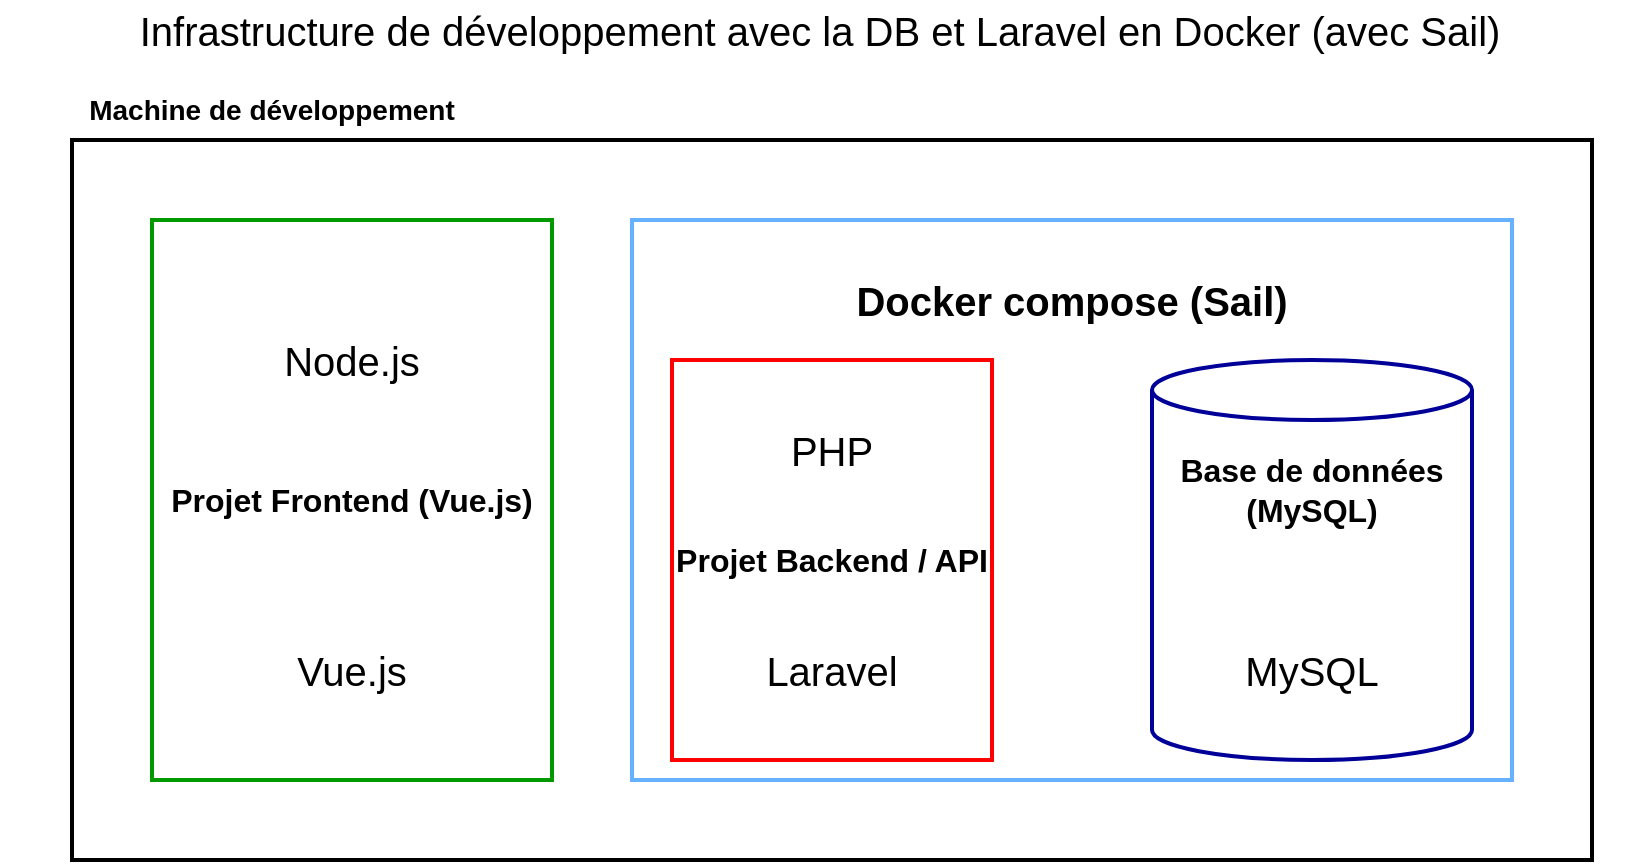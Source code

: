 <mxfile version="18.0.1" type="device"><diagram id="e5cUrdkydb-ngxUuPbP0" name="Infrastructure DB + Laravel Docker"><mxGraphModel dx="1038" dy="641" grid="1" gridSize="10" guides="1" tooltips="1" connect="1" arrows="1" fold="1" page="1" pageScale="1" pageWidth="827" pageHeight="1169" math="0" shadow="0"><root><mxCell id="ZVXx9Sijlcg7XHccWKAX-0"/><mxCell id="ZVXx9Sijlcg7XHccWKAX-1" parent="ZVXx9Sijlcg7XHccWKAX-0"/><mxCell id="zAes5nKSPiBuCzGRkJXu-0" value="" style="rounded=0;whiteSpace=wrap;html=1;fillColor=none;strokeWidth=2;" parent="ZVXx9Sijlcg7XHccWKAX-1" vertex="1"><mxGeometry x="40" y="70" width="760" height="360" as="geometry"/></mxCell><mxCell id="b0WyCLxM9OWj5-0vAjJ--0" value="" style="rounded=0;whiteSpace=wrap;html=1;fontSize=14;strokeWidth=2;fillColor=none;strokeColor=#66B2FF;" parent="ZVXx9Sijlcg7XHccWKAX-1" vertex="1"><mxGeometry x="320" y="110" width="440" height="280" as="geometry"/></mxCell><mxCell id="ZVXx9Sijlcg7XHccWKAX-2" value="Infrastructure de développement avec la DB et Laravel en Docker (avec Sail)" style="text;html=1;strokeColor=none;fillColor=none;align=center;verticalAlign=middle;whiteSpace=wrap;rounded=0;fontSize=20;" parent="ZVXx9Sijlcg7XHccWKAX-1" vertex="1"><mxGeometry x="4" width="820" height="30" as="geometry"/></mxCell><mxCell id="zAes5nKSPiBuCzGRkJXu-1" value="&lt;span style=&quot;font-size: 14px;&quot;&gt;Machine de développement&lt;/span&gt;" style="text;html=1;strokeColor=none;fillColor=none;align=center;verticalAlign=middle;whiteSpace=wrap;rounded=0;fontStyle=1;fontSize=14;" parent="ZVXx9Sijlcg7XHccWKAX-1" vertex="1"><mxGeometry x="40" y="40" width="200" height="30" as="geometry"/></mxCell><mxCell id="zAes5nKSPiBuCzGRkJXu-2" value="&lt;font style=&quot;font-size: 16px;&quot;&gt;Projet Frontend (Vue.js)&lt;/font&gt;" style="rounded=0;whiteSpace=wrap;html=1;strokeWidth=2;fillColor=none;fontSize=16;strokeColor=#009900;fontStyle=1" parent="ZVXx9Sijlcg7XHccWKAX-1" vertex="1"><mxGeometry x="80" y="110" width="200" height="280" as="geometry"/></mxCell><mxCell id="zAes5nKSPiBuCzGRkJXu-3" value="Projet Backend / API" style="rounded=0;whiteSpace=wrap;html=1;strokeWidth=2;fillColor=none;fontSize=16;fontStyle=1;strokeColor=#FF0000;" parent="ZVXx9Sijlcg7XHccWKAX-1" vertex="1"><mxGeometry x="340" y="180" width="160" height="200" as="geometry"/></mxCell><mxCell id="fnmC4cnMcTdG8ZlXIt8I-0" value="" style="shape=cylinder3;whiteSpace=wrap;html=1;boundedLbl=1;backgroundOutline=1;size=15;strokeWidth=2;fillColor=none;fontSize=14;fontColor=#000000;strokeColor=#000099;" parent="ZVXx9Sijlcg7XHccWKAX-1" vertex="1"><mxGeometry x="580" y="180" width="160" height="200" as="geometry"/></mxCell><mxCell id="fnmC4cnMcTdG8ZlXIt8I-4" value="Base de données (MySQL)" style="text;html=1;strokeColor=none;fillColor=none;align=center;verticalAlign=middle;whiteSpace=wrap;rounded=0;fontSize=16;fontStyle=1" parent="ZVXx9Sijlcg7XHccWKAX-1" vertex="1"><mxGeometry x="580" y="230" width="160" height="30" as="geometry"/></mxCell><mxCell id="KjdbA-JCLy9zXk2kKIlr-5" value="Node.js" style="text;html=1;strokeColor=none;fillColor=none;align=center;verticalAlign=middle;whiteSpace=wrap;rounded=0;fontSize=20;" parent="ZVXx9Sijlcg7XHccWKAX-1" vertex="1"><mxGeometry x="80" y="165" width="200" height="30" as="geometry"/></mxCell><mxCell id="KjdbA-JCLy9zXk2kKIlr-6" value="Vue.js" style="text;html=1;strokeColor=none;fillColor=none;align=center;verticalAlign=middle;whiteSpace=wrap;rounded=0;fontSize=20;" parent="ZVXx9Sijlcg7XHccWKAX-1" vertex="1"><mxGeometry x="80" y="320" width="200" height="30" as="geometry"/></mxCell><mxCell id="KjdbA-JCLy9zXk2kKIlr-7" value="PHP" style="text;html=1;strokeColor=none;fillColor=none;align=center;verticalAlign=middle;whiteSpace=wrap;rounded=0;fontSize=20;" parent="ZVXx9Sijlcg7XHccWKAX-1" vertex="1"><mxGeometry x="340" y="210" width="160" height="30" as="geometry"/></mxCell><mxCell id="KjdbA-JCLy9zXk2kKIlr-8" value="Laravel" style="text;html=1;strokeColor=none;fillColor=none;align=center;verticalAlign=middle;whiteSpace=wrap;rounded=0;fontSize=20;" parent="ZVXx9Sijlcg7XHccWKAX-1" vertex="1"><mxGeometry x="340" y="320" width="160" height="30" as="geometry"/></mxCell><mxCell id="KjdbA-JCLy9zXk2kKIlr-9" value="MySQL" style="text;html=1;strokeColor=none;fillColor=none;align=center;verticalAlign=middle;whiteSpace=wrap;rounded=0;fontSize=20;" parent="ZVXx9Sijlcg7XHccWKAX-1" vertex="1"><mxGeometry x="580" y="320" width="160" height="30" as="geometry"/></mxCell><mxCell id="KjdbA-JCLy9zXk2kKIlr-11" value="Docker compose (Sail)" style="text;html=1;strokeColor=none;fillColor=none;align=center;verticalAlign=middle;whiteSpace=wrap;rounded=0;fontSize=20;fontStyle=1" parent="ZVXx9Sijlcg7XHccWKAX-1" vertex="1"><mxGeometry x="320" y="135" width="440" height="30" as="geometry"/></mxCell></root></mxGraphModel></diagram></mxfile>